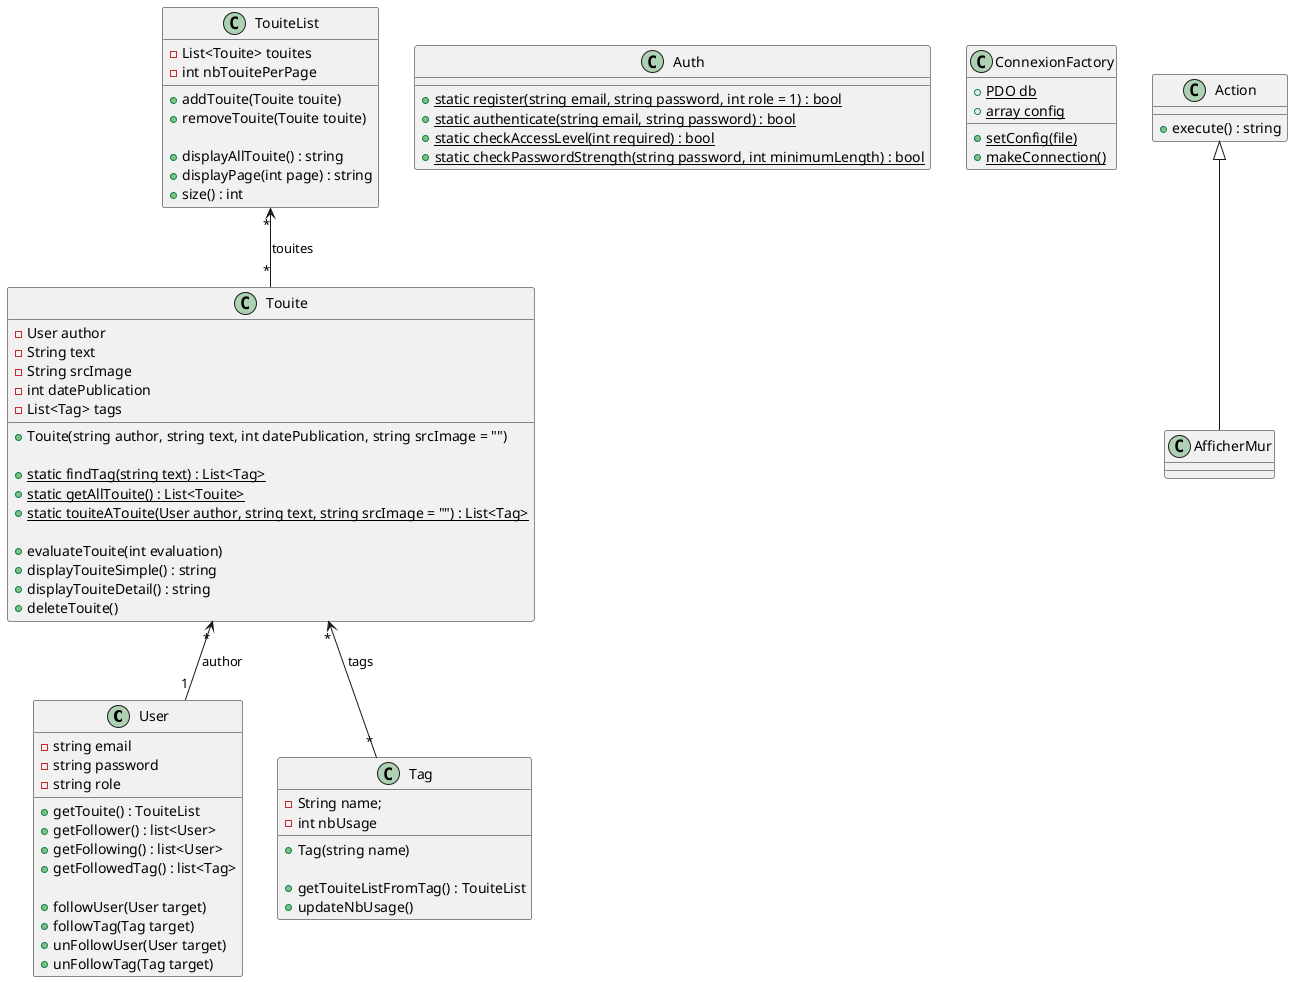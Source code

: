 @startuml

class User {
  -string email
  -string password
  -string role
  
  +getTouite() : TouiteList
  +getFollower() : list<User>
  +getFollowing() : list<User>
  +getFollowedTag() : list<Tag>
  
  +followUser(User target)
  +followTag(Tag target)
  +unFollowUser(User target)
  +unFollowTag(Tag target)
}

class Touite {
  -User author
  -String text
  -String srcImage
  -int datePublication
  -List<Tag> tags
  
  +Touite(string author, string text, int datePublication, string srcImage = "")
  
  +{static}static findTag(string text) : List<Tag>
  +{static}static getAllTouite() : List<Touite>
  +{static}static touiteATouite(User author, string text, string srcImage = "") : List<Tag>
  
  +evaluateTouite(int evaluation)
  +displayTouiteSimple() : string
  +displayTouiteDetail() : string
  +deleteTouite()
}

Touite "*" <-- "1" User : author
Touite "*" <-- "*" Tag : tags

class Tag {
  -String name;
  -int nbUsage
  
  +Tag(string name)
  
  +getTouiteListFromTag() : TouiteList
  +updateNbUsage()
}

class TouiteList {
  -List<Touite> touites
  -int nbTouitePerPage
  
  +addTouite(Touite touite)
  +removeTouite(Touite touite)
  
  +displayAllTouite() : string
  +displayPage(int page) : string
  +size() : int
}

TouiteList "*" <-- "*" Touite : touites

class Auth {
  +{static}static register(string email, string password, int role = 1) : bool
  +{static}static authenticate(string email, string password) : bool
  +{static}static checkAccessLevel(int required) : bool
  +{static}static checkPasswordStrength(string password, int minimumLength) : bool
}

class ConnexionFactory {
  +{static} PDO db
  +{static} array config
  
  +{static} setConfig(file)
  +{static} makeConnection()
}

class Action {
  +execute() : string
}

class AfficherMur extends Action{

}

@enduml